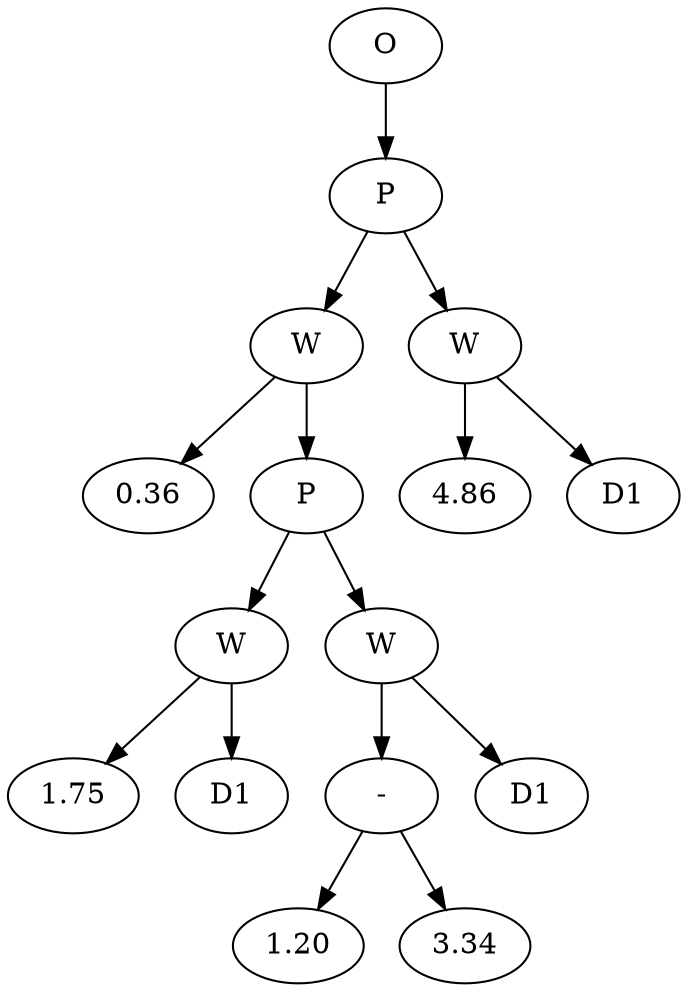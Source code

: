 // Tree
digraph {
	282612 [label=O]
	282613 [label=P]
	282612 -> 282613
	282614 [label=W]
	282613 -> 282614
	282615 [label=0.36]
	282614 -> 282615
	282616 [label=P]
	282614 -> 282616
	282617 [label=W]
	282616 -> 282617
	282618 [label=1.75]
	282617 -> 282618
	282619 [label=D1]
	282617 -> 282619
	282620 [label=W]
	282616 -> 282620
	282621 [label="-"]
	282620 -> 282621
	282622 [label=1.20]
	282621 -> 282622
	282623 [label=3.34]
	282621 -> 282623
	282624 [label=D1]
	282620 -> 282624
	282625 [label=W]
	282613 -> 282625
	282626 [label=4.86]
	282625 -> 282626
	282627 [label=D1]
	282625 -> 282627
}
